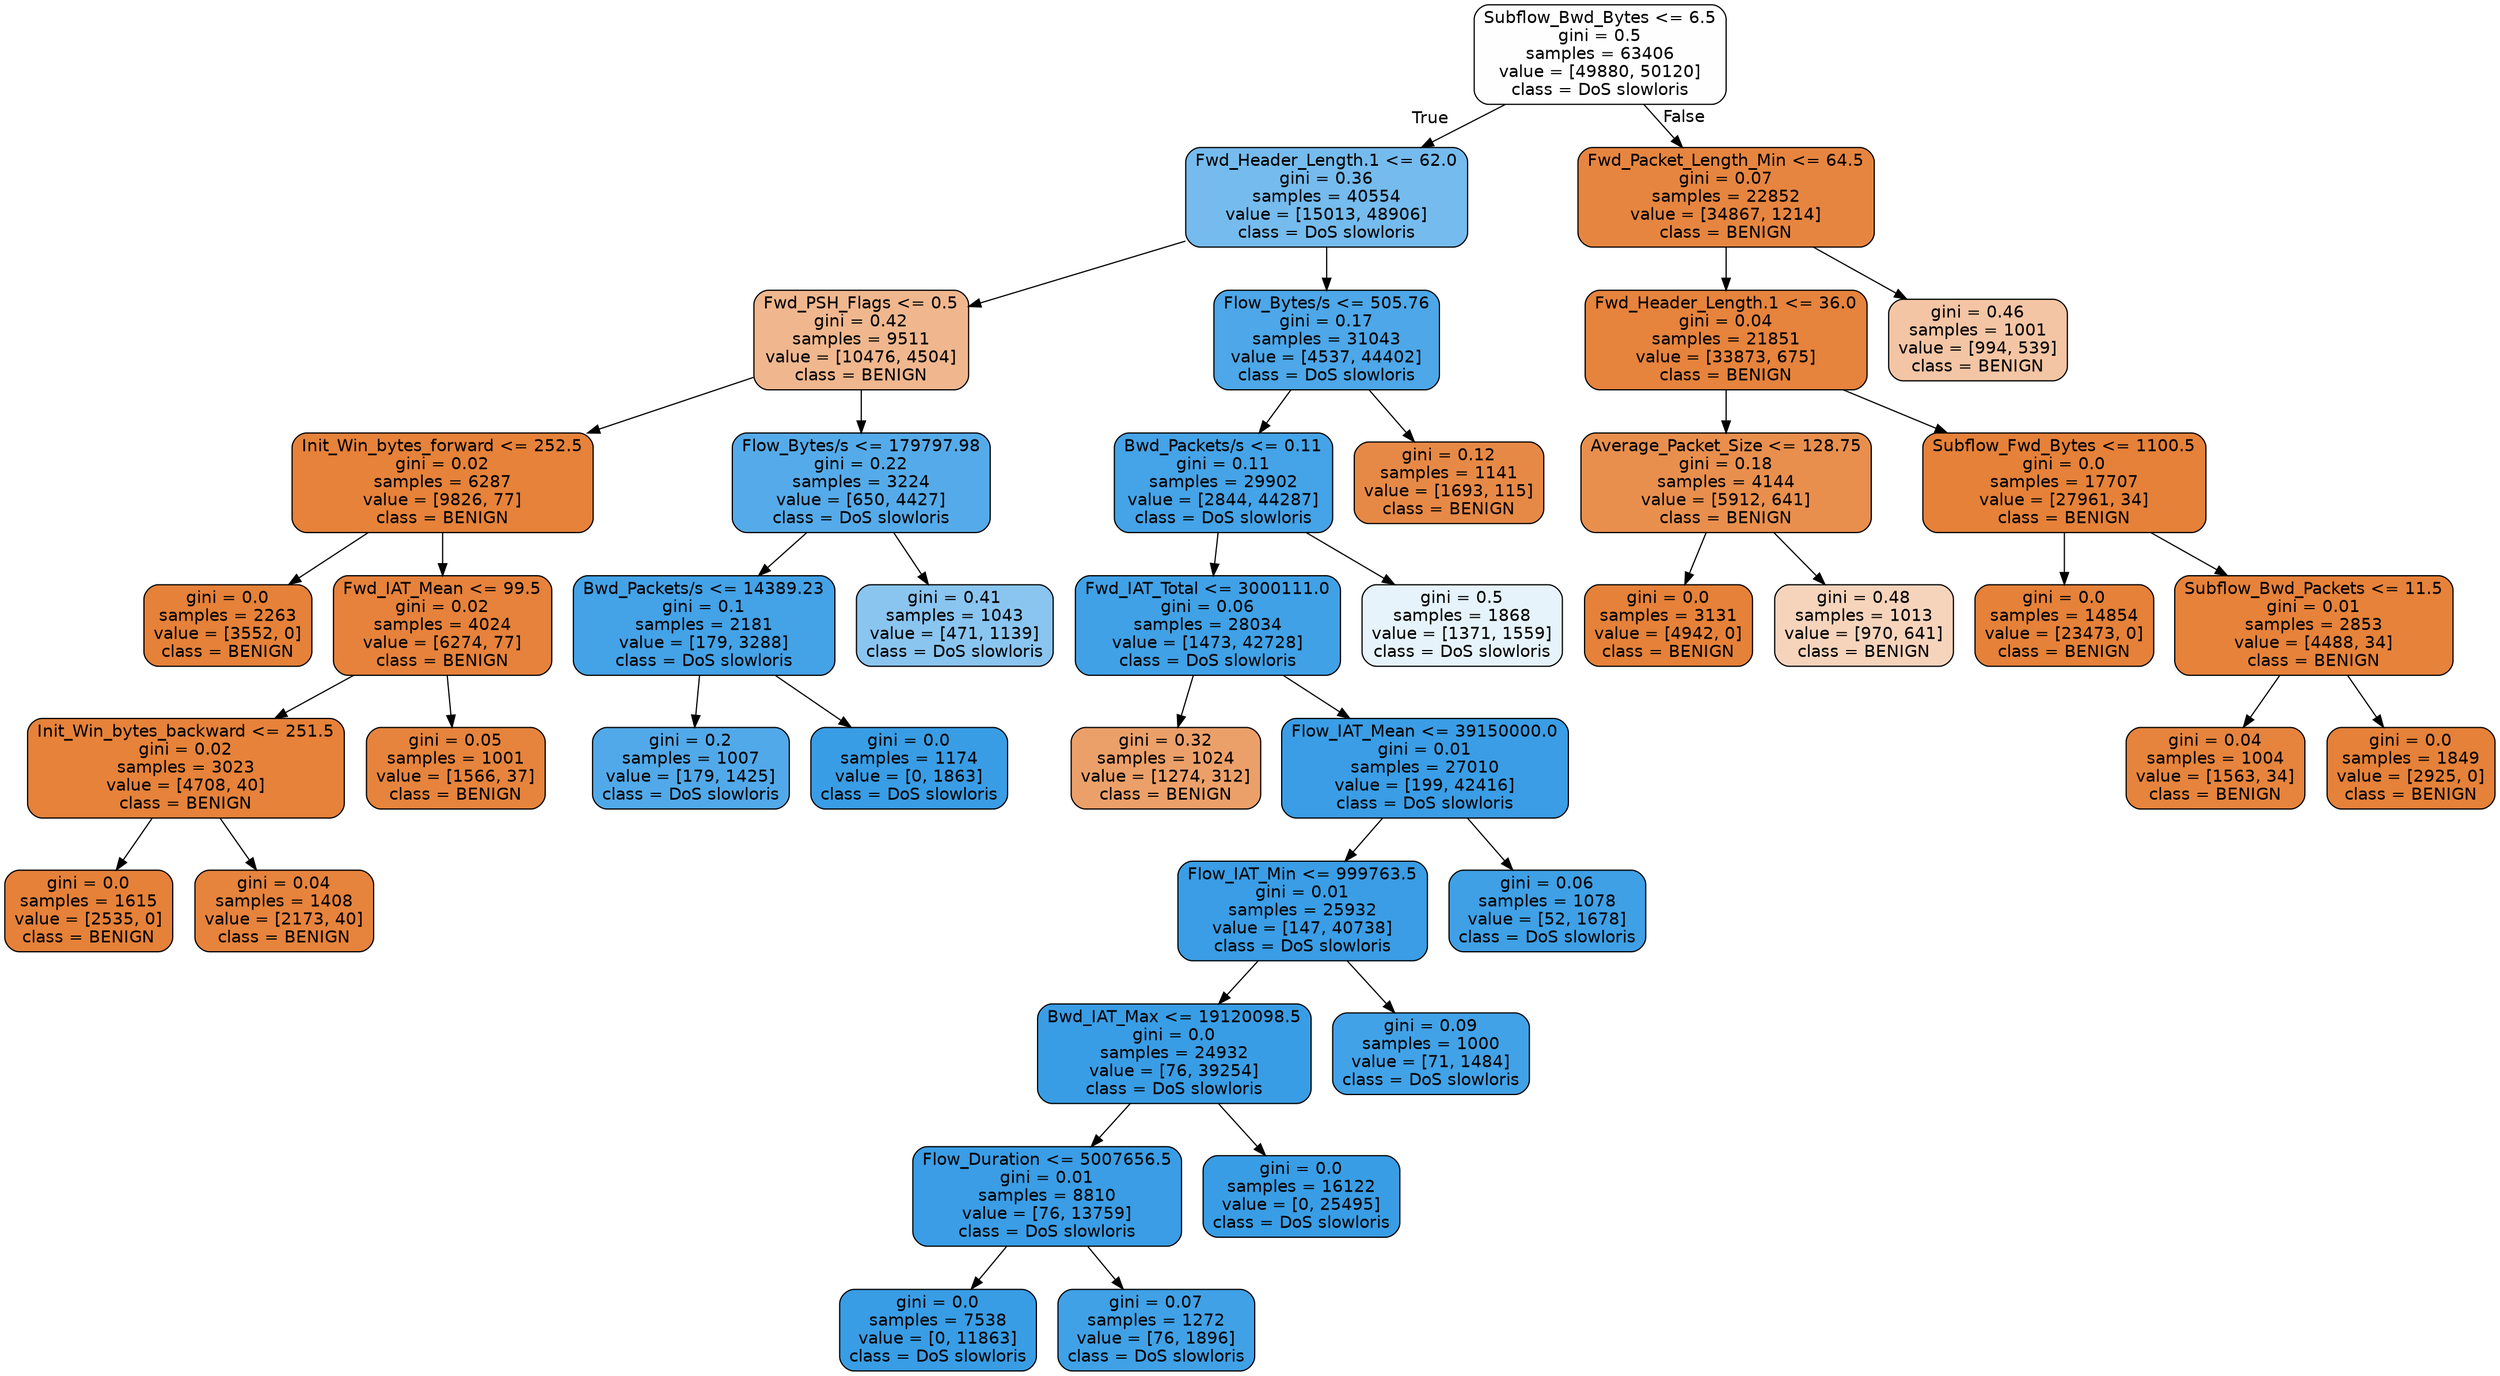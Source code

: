 digraph Tree {
node [shape=box, style="filled, rounded", color="black", fontname=helvetica] ;
edge [fontname=helvetica] ;
0 [label="Subflow_Bwd_Bytes <= 6.5\ngini = 0.5\nsamples = 63406\nvalue = [49880, 50120]\nclass = DoS slowloris", fillcolor="#399de501"] ;
1 [label="Fwd_Header_Length.1 <= 62.0\ngini = 0.36\nsamples = 40554\nvalue = [15013, 48906]\nclass = DoS slowloris", fillcolor="#399de5b1"] ;
0 -> 1 [labeldistance=2.5, labelangle=45, headlabel="True"] ;
2 [label="Fwd_PSH_Flags <= 0.5\ngini = 0.42\nsamples = 9511\nvalue = [10476, 4504]\nclass = BENIGN", fillcolor="#e5813991"] ;
1 -> 2 ;
3 [label="Init_Win_bytes_forward <= 252.5\ngini = 0.02\nsamples = 6287\nvalue = [9826, 77]\nclass = BENIGN", fillcolor="#e58139fd"] ;
2 -> 3 ;
4 [label="gini = 0.0\nsamples = 2263\nvalue = [3552, 0]\nclass = BENIGN", fillcolor="#e58139ff"] ;
3 -> 4 ;
5 [label="Fwd_IAT_Mean <= 99.5\ngini = 0.02\nsamples = 4024\nvalue = [6274, 77]\nclass = BENIGN", fillcolor="#e58139fc"] ;
3 -> 5 ;
6 [label="Init_Win_bytes_backward <= 251.5\ngini = 0.02\nsamples = 3023\nvalue = [4708, 40]\nclass = BENIGN", fillcolor="#e58139fd"] ;
5 -> 6 ;
7 [label="gini = 0.0\nsamples = 1615\nvalue = [2535, 0]\nclass = BENIGN", fillcolor="#e58139ff"] ;
6 -> 7 ;
8 [label="gini = 0.04\nsamples = 1408\nvalue = [2173, 40]\nclass = BENIGN", fillcolor="#e58139fa"] ;
6 -> 8 ;
9 [label="gini = 0.05\nsamples = 1001\nvalue = [1566, 37]\nclass = BENIGN", fillcolor="#e58139f9"] ;
5 -> 9 ;
10 [label="Flow_Bytes/s <= 179797.98\ngini = 0.22\nsamples = 3224\nvalue = [650, 4427]\nclass = DoS slowloris", fillcolor="#399de5da"] ;
2 -> 10 ;
11 [label="Bwd_Packets/s <= 14389.23\ngini = 0.1\nsamples = 2181\nvalue = [179, 3288]\nclass = DoS slowloris", fillcolor="#399de5f1"] ;
10 -> 11 ;
12 [label="gini = 0.2\nsamples = 1007\nvalue = [179, 1425]\nclass = DoS slowloris", fillcolor="#399de5df"] ;
11 -> 12 ;
13 [label="gini = 0.0\nsamples = 1174\nvalue = [0, 1863]\nclass = DoS slowloris", fillcolor="#399de5ff"] ;
11 -> 13 ;
14 [label="gini = 0.41\nsamples = 1043\nvalue = [471, 1139]\nclass = DoS slowloris", fillcolor="#399de596"] ;
10 -> 14 ;
15 [label="Flow_Bytes/s <= 505.76\ngini = 0.17\nsamples = 31043\nvalue = [4537, 44402]\nclass = DoS slowloris", fillcolor="#399de5e5"] ;
1 -> 15 ;
16 [label="Bwd_Packets/s <= 0.11\ngini = 0.11\nsamples = 29902\nvalue = [2844, 44287]\nclass = DoS slowloris", fillcolor="#399de5ef"] ;
15 -> 16 ;
17 [label="Fwd_IAT_Total <= 3000111.0\ngini = 0.06\nsamples = 28034\nvalue = [1473, 42728]\nclass = DoS slowloris", fillcolor="#399de5f6"] ;
16 -> 17 ;
18 [label="gini = 0.32\nsamples = 1024\nvalue = [1274, 312]\nclass = BENIGN", fillcolor="#e58139c1"] ;
17 -> 18 ;
19 [label="Flow_IAT_Mean <= 39150000.0\ngini = 0.01\nsamples = 27010\nvalue = [199, 42416]\nclass = DoS slowloris", fillcolor="#399de5fe"] ;
17 -> 19 ;
20 [label="Flow_IAT_Min <= 999763.5\ngini = 0.01\nsamples = 25932\nvalue = [147, 40738]\nclass = DoS slowloris", fillcolor="#399de5fe"] ;
19 -> 20 ;
21 [label="Bwd_IAT_Max <= 19120098.5\ngini = 0.0\nsamples = 24932\nvalue = [76, 39254]\nclass = DoS slowloris", fillcolor="#399de5ff"] ;
20 -> 21 ;
22 [label="Flow_Duration <= 5007656.5\ngini = 0.01\nsamples = 8810\nvalue = [76, 13759]\nclass = DoS slowloris", fillcolor="#399de5fe"] ;
21 -> 22 ;
23 [label="gini = 0.0\nsamples = 7538\nvalue = [0, 11863]\nclass = DoS slowloris", fillcolor="#399de5ff"] ;
22 -> 23 ;
24 [label="gini = 0.07\nsamples = 1272\nvalue = [76, 1896]\nclass = DoS slowloris", fillcolor="#399de5f5"] ;
22 -> 24 ;
25 [label="gini = 0.0\nsamples = 16122\nvalue = [0, 25495]\nclass = DoS slowloris", fillcolor="#399de5ff"] ;
21 -> 25 ;
26 [label="gini = 0.09\nsamples = 1000\nvalue = [71, 1484]\nclass = DoS slowloris", fillcolor="#399de5f3"] ;
20 -> 26 ;
27 [label="gini = 0.06\nsamples = 1078\nvalue = [52, 1678]\nclass = DoS slowloris", fillcolor="#399de5f7"] ;
19 -> 27 ;
28 [label="gini = 0.5\nsamples = 1868\nvalue = [1371, 1559]\nclass = DoS slowloris", fillcolor="#399de51f"] ;
16 -> 28 ;
29 [label="gini = 0.12\nsamples = 1141\nvalue = [1693, 115]\nclass = BENIGN", fillcolor="#e58139ee"] ;
15 -> 29 ;
30 [label="Fwd_Packet_Length_Min <= 64.5\ngini = 0.07\nsamples = 22852\nvalue = [34867, 1214]\nclass = BENIGN", fillcolor="#e58139f6"] ;
0 -> 30 [labeldistance=2.5, labelangle=-45, headlabel="False"] ;
31 [label="Fwd_Header_Length.1 <= 36.0\ngini = 0.04\nsamples = 21851\nvalue = [33873, 675]\nclass = BENIGN", fillcolor="#e58139fa"] ;
30 -> 31 ;
32 [label="Average_Packet_Size <= 128.75\ngini = 0.18\nsamples = 4144\nvalue = [5912, 641]\nclass = BENIGN", fillcolor="#e58139e3"] ;
31 -> 32 ;
33 [label="gini = 0.0\nsamples = 3131\nvalue = [4942, 0]\nclass = BENIGN", fillcolor="#e58139ff"] ;
32 -> 33 ;
34 [label="gini = 0.48\nsamples = 1013\nvalue = [970, 641]\nclass = BENIGN", fillcolor="#e5813956"] ;
32 -> 34 ;
35 [label="Subflow_Fwd_Bytes <= 1100.5\ngini = 0.0\nsamples = 17707\nvalue = [27961, 34]\nclass = BENIGN", fillcolor="#e58139ff"] ;
31 -> 35 ;
36 [label="gini = 0.0\nsamples = 14854\nvalue = [23473, 0]\nclass = BENIGN", fillcolor="#e58139ff"] ;
35 -> 36 ;
37 [label="Subflow_Bwd_Packets <= 11.5\ngini = 0.01\nsamples = 2853\nvalue = [4488, 34]\nclass = BENIGN", fillcolor="#e58139fd"] ;
35 -> 37 ;
38 [label="gini = 0.04\nsamples = 1004\nvalue = [1563, 34]\nclass = BENIGN", fillcolor="#e58139f9"] ;
37 -> 38 ;
39 [label="gini = 0.0\nsamples = 1849\nvalue = [2925, 0]\nclass = BENIGN", fillcolor="#e58139ff"] ;
37 -> 39 ;
40 [label="gini = 0.46\nsamples = 1001\nvalue = [994, 539]\nclass = BENIGN", fillcolor="#e5813975"] ;
30 -> 40 ;
}